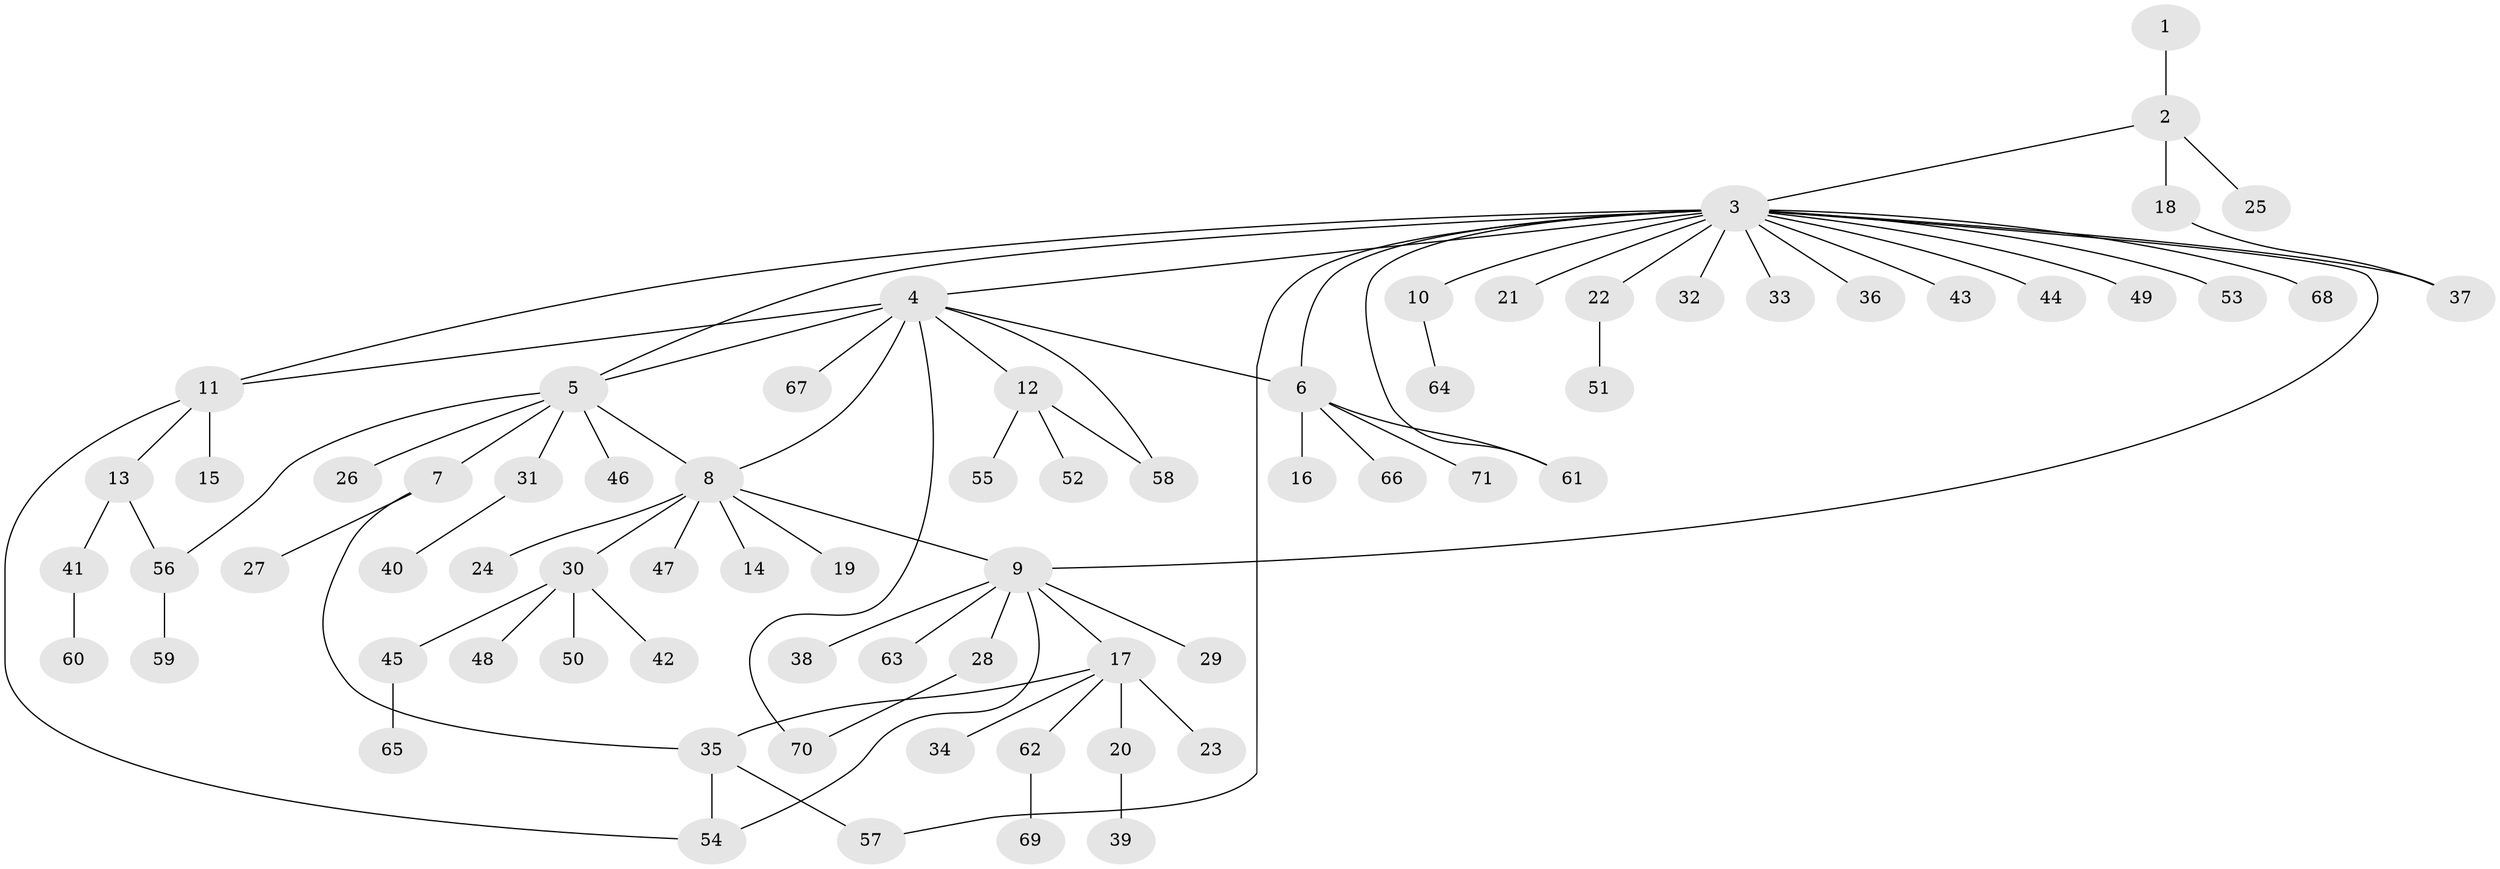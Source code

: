 // Generated by graph-tools (version 1.1) at 2025/14/03/09/25 04:14:36]
// undirected, 71 vertices, 84 edges
graph export_dot {
graph [start="1"]
  node [color=gray90,style=filled];
  1;
  2;
  3;
  4;
  5;
  6;
  7;
  8;
  9;
  10;
  11;
  12;
  13;
  14;
  15;
  16;
  17;
  18;
  19;
  20;
  21;
  22;
  23;
  24;
  25;
  26;
  27;
  28;
  29;
  30;
  31;
  32;
  33;
  34;
  35;
  36;
  37;
  38;
  39;
  40;
  41;
  42;
  43;
  44;
  45;
  46;
  47;
  48;
  49;
  50;
  51;
  52;
  53;
  54;
  55;
  56;
  57;
  58;
  59;
  60;
  61;
  62;
  63;
  64;
  65;
  66;
  67;
  68;
  69;
  70;
  71;
  1 -- 2;
  2 -- 3;
  2 -- 18;
  2 -- 25;
  3 -- 4;
  3 -- 5;
  3 -- 6;
  3 -- 9;
  3 -- 10;
  3 -- 11;
  3 -- 21;
  3 -- 22;
  3 -- 32;
  3 -- 33;
  3 -- 36;
  3 -- 37;
  3 -- 43;
  3 -- 44;
  3 -- 49;
  3 -- 53;
  3 -- 57;
  3 -- 61;
  3 -- 68;
  4 -- 5;
  4 -- 6;
  4 -- 8;
  4 -- 11;
  4 -- 12;
  4 -- 58;
  4 -- 67;
  4 -- 70;
  5 -- 7;
  5 -- 8;
  5 -- 26;
  5 -- 31;
  5 -- 46;
  5 -- 56;
  6 -- 16;
  6 -- 61;
  6 -- 66;
  6 -- 71;
  7 -- 27;
  7 -- 35;
  8 -- 9;
  8 -- 14;
  8 -- 19;
  8 -- 24;
  8 -- 30;
  8 -- 47;
  9 -- 17;
  9 -- 28;
  9 -- 29;
  9 -- 38;
  9 -- 54;
  9 -- 63;
  10 -- 64;
  11 -- 13;
  11 -- 15;
  11 -- 54;
  12 -- 52;
  12 -- 55;
  12 -- 58;
  13 -- 41;
  13 -- 56;
  17 -- 20;
  17 -- 23;
  17 -- 34;
  17 -- 35;
  17 -- 62;
  18 -- 37;
  20 -- 39;
  22 -- 51;
  28 -- 70;
  30 -- 42;
  30 -- 45;
  30 -- 48;
  30 -- 50;
  31 -- 40;
  35 -- 54;
  35 -- 57;
  41 -- 60;
  45 -- 65;
  56 -- 59;
  62 -- 69;
}
